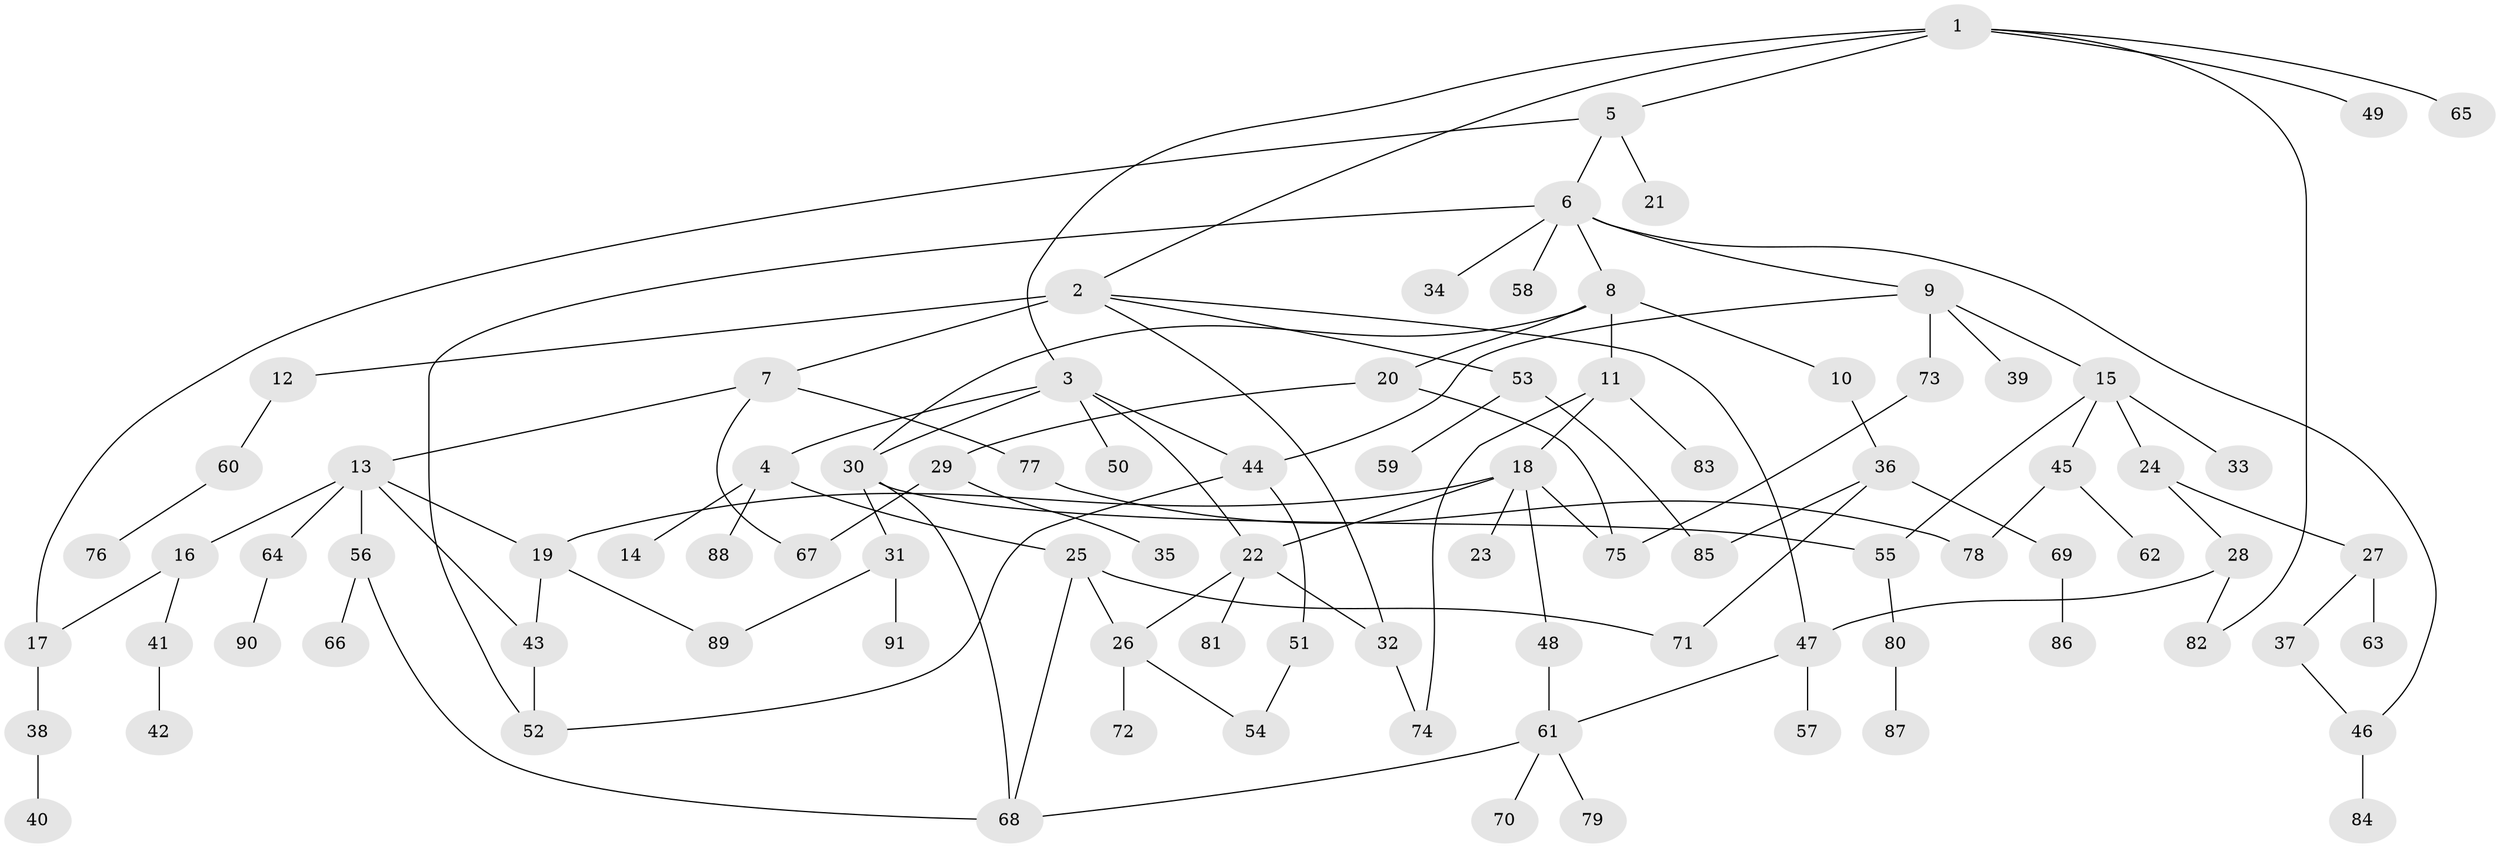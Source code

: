 // coarse degree distribution, {6: 0.08064516129032258, 7: 0.04838709677419355, 5: 0.08064516129032258, 3: 0.08064516129032258, 4: 0.12903225806451613, 2: 0.24193548387096775, 1: 0.3387096774193548}
// Generated by graph-tools (version 1.1) at 2025/41/03/06/25 10:41:28]
// undirected, 91 vertices, 117 edges
graph export_dot {
graph [start="1"]
  node [color=gray90,style=filled];
  1;
  2;
  3;
  4;
  5;
  6;
  7;
  8;
  9;
  10;
  11;
  12;
  13;
  14;
  15;
  16;
  17;
  18;
  19;
  20;
  21;
  22;
  23;
  24;
  25;
  26;
  27;
  28;
  29;
  30;
  31;
  32;
  33;
  34;
  35;
  36;
  37;
  38;
  39;
  40;
  41;
  42;
  43;
  44;
  45;
  46;
  47;
  48;
  49;
  50;
  51;
  52;
  53;
  54;
  55;
  56;
  57;
  58;
  59;
  60;
  61;
  62;
  63;
  64;
  65;
  66;
  67;
  68;
  69;
  70;
  71;
  72;
  73;
  74;
  75;
  76;
  77;
  78;
  79;
  80;
  81;
  82;
  83;
  84;
  85;
  86;
  87;
  88;
  89;
  90;
  91;
  1 -- 2;
  1 -- 3;
  1 -- 5;
  1 -- 49;
  1 -- 65;
  1 -- 82;
  2 -- 7;
  2 -- 12;
  2 -- 53;
  2 -- 32;
  2 -- 47;
  3 -- 4;
  3 -- 30;
  3 -- 50;
  3 -- 44;
  3 -- 22;
  4 -- 14;
  4 -- 25;
  4 -- 88;
  5 -- 6;
  5 -- 21;
  5 -- 17;
  6 -- 8;
  6 -- 9;
  6 -- 34;
  6 -- 52;
  6 -- 58;
  6 -- 46;
  7 -- 13;
  7 -- 67;
  7 -- 77;
  8 -- 10;
  8 -- 11;
  8 -- 20;
  8 -- 30;
  9 -- 15;
  9 -- 39;
  9 -- 44;
  9 -- 73;
  10 -- 36;
  11 -- 18;
  11 -- 74;
  11 -- 83;
  12 -- 60;
  13 -- 16;
  13 -- 56;
  13 -- 64;
  13 -- 43;
  13 -- 19;
  15 -- 24;
  15 -- 33;
  15 -- 45;
  15 -- 55;
  16 -- 17;
  16 -- 41;
  17 -- 38;
  18 -- 19;
  18 -- 22;
  18 -- 23;
  18 -- 48;
  18 -- 75;
  19 -- 43;
  19 -- 89;
  20 -- 29;
  20 -- 75;
  22 -- 32;
  22 -- 81;
  22 -- 26;
  24 -- 27;
  24 -- 28;
  25 -- 26;
  25 -- 71;
  25 -- 68;
  26 -- 72;
  26 -- 54;
  27 -- 37;
  27 -- 63;
  28 -- 47;
  28 -- 82;
  29 -- 35;
  29 -- 67;
  30 -- 31;
  30 -- 55;
  30 -- 68;
  31 -- 91;
  31 -- 89;
  32 -- 74;
  36 -- 69;
  36 -- 85;
  36 -- 71;
  37 -- 46;
  38 -- 40;
  41 -- 42;
  43 -- 52;
  44 -- 51;
  44 -- 52;
  45 -- 62;
  45 -- 78;
  46 -- 84;
  47 -- 57;
  47 -- 61;
  48 -- 61;
  51 -- 54;
  53 -- 59;
  53 -- 85;
  55 -- 80;
  56 -- 66;
  56 -- 68;
  60 -- 76;
  61 -- 68;
  61 -- 70;
  61 -- 79;
  64 -- 90;
  69 -- 86;
  73 -- 75;
  77 -- 78;
  80 -- 87;
}
